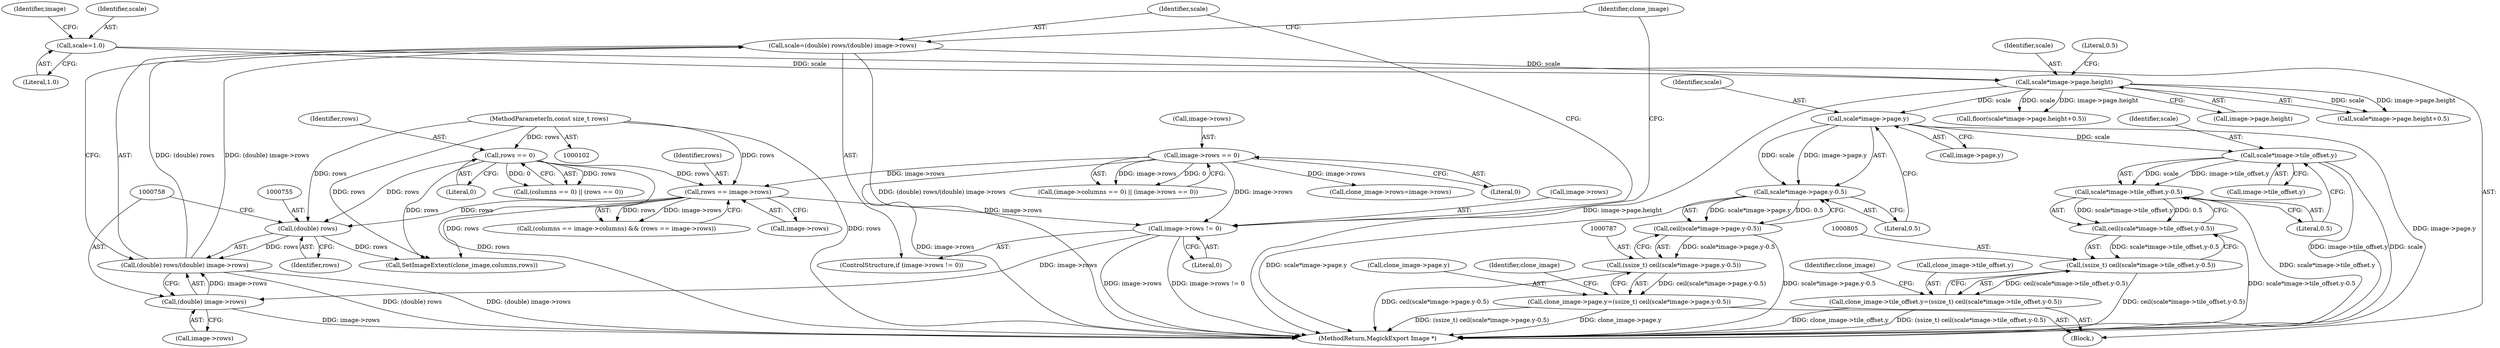 digraph "0_ImageMagick_01843366d6a7b96e22ad7bb67f3df7d9fd4d5d74@pointer" {
"1000790" [label="(Call,scale*image->page.y)"];
"1000772" [label="(Call,scale*image->page.height)"];
"1000742" [label="(Call,scale=1.0)"];
"1000751" [label="(Call,scale=(double) rows/(double) image->rows)"];
"1000753" [label="(Call,(double) rows/(double) image->rows)"];
"1000754" [label="(Call,(double) rows)"];
"1000622" [label="(Call,rows == image->rows)"];
"1000525" [label="(Call,rows == 0)"];
"1000105" [label="(MethodParameterIn,const size_t rows)"];
"1000158" [label="(Call,image->rows == 0)"];
"1000757" [label="(Call,(double) image->rows)"];
"1000746" [label="(Call,image->rows != 0)"];
"1000789" [label="(Call,scale*image->page.y-0.5)"];
"1000788" [label="(Call,ceil(scale*image->page.y-0.5))"];
"1000786" [label="(Call,(ssize_t) ceil(scale*image->page.y-0.5))"];
"1000780" [label="(Call,clone_image->page.y=(ssize_t) ceil(scale*image->page.y-0.5))"];
"1000808" [label="(Call,scale*image->tile_offset.y)"];
"1000807" [label="(Call,scale*image->tile_offset.y-0.5)"];
"1000806" [label="(Call,ceil(scale*image->tile_offset.y-0.5))"];
"1000804" [label="(Call,(ssize_t) ceil(scale*image->tile_offset.y-0.5))"];
"1000798" [label="(Call,clone_image->tile_offset.y=(ssize_t) ceil(scale*image->tile_offset.y-0.5))"];
"1000774" [label="(Call,image->page.height)"];
"1000788" [label="(Call,ceil(scale*image->page.y-0.5))"];
"1000773" [label="(Identifier,scale)"];
"1000742" [label="(Call,scale=1.0)"];
"1000799" [label="(Call,clone_image->tile_offset.y)"];
"1000826" [label="(Call,SetImageExtent(clone_image,columns,rows))"];
"1000744" [label="(Literal,1.0)"];
"1000158" [label="(Call,image->rows == 0)"];
"1000790" [label="(Call,scale*image->page.y)"];
"1000781" [label="(Call,clone_image->page.y)"];
"1000801" [label="(Identifier,clone_image)"];
"1000526" [label="(Identifier,rows)"];
"1000789" [label="(Call,scale*image->page.y-0.5)"];
"1000748" [label="(Identifier,image)"];
"1000624" [label="(Call,image->rows)"];
"1000815" [label="(Literal,0.5)"];
"1000244" [label="(Call,clone_image->rows=image->rows)"];
"1000751" [label="(Call,scale=(double) rows/(double) image->rows)"];
"1000159" [label="(Call,image->rows)"];
"1000756" [label="(Identifier,rows)"];
"1000162" [label="(Literal,0)"];
"1000105" [label="(MethodParameterIn,const size_t rows)"];
"1000759" [label="(Call,image->rows)"];
"1000527" [label="(Literal,0)"];
"1000622" [label="(Call,rows == image->rows)"];
"1000616" [label="(Call,(columns == image->columns) && (rows == image->rows))"];
"1000810" [label="(Call,image->tile_offset.y)"];
"1000780" [label="(Call,clone_image->page.y=(ssize_t) ceil(scale*image->page.y-0.5))"];
"1000798" [label="(Call,clone_image->tile_offset.y=(ssize_t) ceil(scale*image->tile_offset.y-0.5))"];
"1000747" [label="(Call,image->rows)"];
"1000809" [label="(Identifier,scale)"];
"1000804" [label="(Call,(ssize_t) ceil(scale*image->tile_offset.y-0.5))"];
"1000806" [label="(Call,ceil(scale*image->tile_offset.y-0.5))"];
"1000525" [label="(Call,rows == 0)"];
"1000752" [label="(Identifier,scale)"];
"1000521" [label="(Call,(columns == 0) || (rows == 0))"];
"1000807" [label="(Call,scale*image->tile_offset.y-0.5)"];
"1000818" [label="(Identifier,clone_image)"];
"1000771" [label="(Call,scale*image->page.height+0.5)"];
"1000757" [label="(Call,(double) image->rows)"];
"1000754" [label="(Call,(double) rows)"];
"1000779" [label="(Literal,0.5)"];
"1000746" [label="(Call,image->rows != 0)"];
"1000797" [label="(Literal,0.5)"];
"1000844" [label="(MethodReturn,MagickExport Image *)"];
"1000772" [label="(Call,scale*image->page.height)"];
"1000808" [label="(Call,scale*image->tile_offset.y)"];
"1000753" [label="(Call,(double) rows/(double) image->rows)"];
"1000786" [label="(Call,(ssize_t) ceil(scale*image->page.y-0.5))"];
"1000750" [label="(Literal,0)"];
"1000743" [label="(Identifier,scale)"];
"1000152" [label="(Call,(image->columns == 0) || (image->rows == 0))"];
"1000792" [label="(Call,image->page.y)"];
"1000765" [label="(Identifier,clone_image)"];
"1000770" [label="(Call,floor(scale*image->page.height+0.5))"];
"1000108" [label="(Block,)"];
"1000791" [label="(Identifier,scale)"];
"1000745" [label="(ControlStructure,if (image->rows != 0))"];
"1000623" [label="(Identifier,rows)"];
"1000790" -> "1000789"  [label="AST: "];
"1000790" -> "1000792"  [label="CFG: "];
"1000791" -> "1000790"  [label="AST: "];
"1000792" -> "1000790"  [label="AST: "];
"1000797" -> "1000790"  [label="CFG: "];
"1000790" -> "1000844"  [label="DDG: image->page.y"];
"1000790" -> "1000789"  [label="DDG: scale"];
"1000790" -> "1000789"  [label="DDG: image->page.y"];
"1000772" -> "1000790"  [label="DDG: scale"];
"1000790" -> "1000808"  [label="DDG: scale"];
"1000772" -> "1000771"  [label="AST: "];
"1000772" -> "1000774"  [label="CFG: "];
"1000773" -> "1000772"  [label="AST: "];
"1000774" -> "1000772"  [label="AST: "];
"1000779" -> "1000772"  [label="CFG: "];
"1000772" -> "1000844"  [label="DDG: image->page.height"];
"1000772" -> "1000770"  [label="DDG: scale"];
"1000772" -> "1000770"  [label="DDG: image->page.height"];
"1000772" -> "1000771"  [label="DDG: scale"];
"1000772" -> "1000771"  [label="DDG: image->page.height"];
"1000742" -> "1000772"  [label="DDG: scale"];
"1000751" -> "1000772"  [label="DDG: scale"];
"1000742" -> "1000108"  [label="AST: "];
"1000742" -> "1000744"  [label="CFG: "];
"1000743" -> "1000742"  [label="AST: "];
"1000744" -> "1000742"  [label="AST: "];
"1000748" -> "1000742"  [label="CFG: "];
"1000751" -> "1000745"  [label="AST: "];
"1000751" -> "1000753"  [label="CFG: "];
"1000752" -> "1000751"  [label="AST: "];
"1000753" -> "1000751"  [label="AST: "];
"1000765" -> "1000751"  [label="CFG: "];
"1000751" -> "1000844"  [label="DDG: (double) rows/(double) image->rows"];
"1000753" -> "1000751"  [label="DDG: (double) rows"];
"1000753" -> "1000751"  [label="DDG: (double) image->rows"];
"1000753" -> "1000757"  [label="CFG: "];
"1000754" -> "1000753"  [label="AST: "];
"1000757" -> "1000753"  [label="AST: "];
"1000753" -> "1000844"  [label="DDG: (double) rows"];
"1000753" -> "1000844"  [label="DDG: (double) image->rows"];
"1000754" -> "1000753"  [label="DDG: rows"];
"1000757" -> "1000753"  [label="DDG: image->rows"];
"1000754" -> "1000756"  [label="CFG: "];
"1000755" -> "1000754"  [label="AST: "];
"1000756" -> "1000754"  [label="AST: "];
"1000758" -> "1000754"  [label="CFG: "];
"1000622" -> "1000754"  [label="DDG: rows"];
"1000525" -> "1000754"  [label="DDG: rows"];
"1000105" -> "1000754"  [label="DDG: rows"];
"1000754" -> "1000826"  [label="DDG: rows"];
"1000622" -> "1000616"  [label="AST: "];
"1000622" -> "1000624"  [label="CFG: "];
"1000623" -> "1000622"  [label="AST: "];
"1000624" -> "1000622"  [label="AST: "];
"1000616" -> "1000622"  [label="CFG: "];
"1000622" -> "1000616"  [label="DDG: rows"];
"1000622" -> "1000616"  [label="DDG: image->rows"];
"1000525" -> "1000622"  [label="DDG: rows"];
"1000105" -> "1000622"  [label="DDG: rows"];
"1000158" -> "1000622"  [label="DDG: image->rows"];
"1000622" -> "1000746"  [label="DDG: image->rows"];
"1000622" -> "1000826"  [label="DDG: rows"];
"1000525" -> "1000521"  [label="AST: "];
"1000525" -> "1000527"  [label="CFG: "];
"1000526" -> "1000525"  [label="AST: "];
"1000527" -> "1000525"  [label="AST: "];
"1000521" -> "1000525"  [label="CFG: "];
"1000525" -> "1000844"  [label="DDG: rows"];
"1000525" -> "1000521"  [label="DDG: rows"];
"1000525" -> "1000521"  [label="DDG: 0"];
"1000105" -> "1000525"  [label="DDG: rows"];
"1000525" -> "1000826"  [label="DDG: rows"];
"1000105" -> "1000102"  [label="AST: "];
"1000105" -> "1000844"  [label="DDG: rows"];
"1000105" -> "1000826"  [label="DDG: rows"];
"1000158" -> "1000152"  [label="AST: "];
"1000158" -> "1000162"  [label="CFG: "];
"1000159" -> "1000158"  [label="AST: "];
"1000162" -> "1000158"  [label="AST: "];
"1000152" -> "1000158"  [label="CFG: "];
"1000158" -> "1000844"  [label="DDG: image->rows"];
"1000158" -> "1000152"  [label="DDG: image->rows"];
"1000158" -> "1000152"  [label="DDG: 0"];
"1000158" -> "1000244"  [label="DDG: image->rows"];
"1000158" -> "1000746"  [label="DDG: image->rows"];
"1000757" -> "1000759"  [label="CFG: "];
"1000758" -> "1000757"  [label="AST: "];
"1000759" -> "1000757"  [label="AST: "];
"1000757" -> "1000844"  [label="DDG: image->rows"];
"1000746" -> "1000757"  [label="DDG: image->rows"];
"1000746" -> "1000745"  [label="AST: "];
"1000746" -> "1000750"  [label="CFG: "];
"1000747" -> "1000746"  [label="AST: "];
"1000750" -> "1000746"  [label="AST: "];
"1000752" -> "1000746"  [label="CFG: "];
"1000765" -> "1000746"  [label="CFG: "];
"1000746" -> "1000844"  [label="DDG: image->rows"];
"1000746" -> "1000844"  [label="DDG: image->rows != 0"];
"1000789" -> "1000788"  [label="AST: "];
"1000789" -> "1000797"  [label="CFG: "];
"1000797" -> "1000789"  [label="AST: "];
"1000788" -> "1000789"  [label="CFG: "];
"1000789" -> "1000844"  [label="DDG: scale*image->page.y"];
"1000789" -> "1000788"  [label="DDG: scale*image->page.y"];
"1000789" -> "1000788"  [label="DDG: 0.5"];
"1000788" -> "1000786"  [label="AST: "];
"1000786" -> "1000788"  [label="CFG: "];
"1000788" -> "1000844"  [label="DDG: scale*image->page.y-0.5"];
"1000788" -> "1000786"  [label="DDG: scale*image->page.y-0.5"];
"1000786" -> "1000780"  [label="AST: "];
"1000787" -> "1000786"  [label="AST: "];
"1000780" -> "1000786"  [label="CFG: "];
"1000786" -> "1000844"  [label="DDG: ceil(scale*image->page.y-0.5)"];
"1000786" -> "1000780"  [label="DDG: ceil(scale*image->page.y-0.5)"];
"1000780" -> "1000108"  [label="AST: "];
"1000781" -> "1000780"  [label="AST: "];
"1000801" -> "1000780"  [label="CFG: "];
"1000780" -> "1000844"  [label="DDG: clone_image->page.y"];
"1000780" -> "1000844"  [label="DDG: (ssize_t) ceil(scale*image->page.y-0.5)"];
"1000808" -> "1000807"  [label="AST: "];
"1000808" -> "1000810"  [label="CFG: "];
"1000809" -> "1000808"  [label="AST: "];
"1000810" -> "1000808"  [label="AST: "];
"1000815" -> "1000808"  [label="CFG: "];
"1000808" -> "1000844"  [label="DDG: image->tile_offset.y"];
"1000808" -> "1000844"  [label="DDG: scale"];
"1000808" -> "1000807"  [label="DDG: scale"];
"1000808" -> "1000807"  [label="DDG: image->tile_offset.y"];
"1000807" -> "1000806"  [label="AST: "];
"1000807" -> "1000815"  [label="CFG: "];
"1000815" -> "1000807"  [label="AST: "];
"1000806" -> "1000807"  [label="CFG: "];
"1000807" -> "1000844"  [label="DDG: scale*image->tile_offset.y"];
"1000807" -> "1000806"  [label="DDG: scale*image->tile_offset.y"];
"1000807" -> "1000806"  [label="DDG: 0.5"];
"1000806" -> "1000804"  [label="AST: "];
"1000804" -> "1000806"  [label="CFG: "];
"1000806" -> "1000844"  [label="DDG: scale*image->tile_offset.y-0.5"];
"1000806" -> "1000804"  [label="DDG: scale*image->tile_offset.y-0.5"];
"1000804" -> "1000798"  [label="AST: "];
"1000805" -> "1000804"  [label="AST: "];
"1000798" -> "1000804"  [label="CFG: "];
"1000804" -> "1000844"  [label="DDG: ceil(scale*image->tile_offset.y-0.5)"];
"1000804" -> "1000798"  [label="DDG: ceil(scale*image->tile_offset.y-0.5)"];
"1000798" -> "1000108"  [label="AST: "];
"1000799" -> "1000798"  [label="AST: "];
"1000818" -> "1000798"  [label="CFG: "];
"1000798" -> "1000844"  [label="DDG: clone_image->tile_offset.y"];
"1000798" -> "1000844"  [label="DDG: (ssize_t) ceil(scale*image->tile_offset.y-0.5)"];
}
